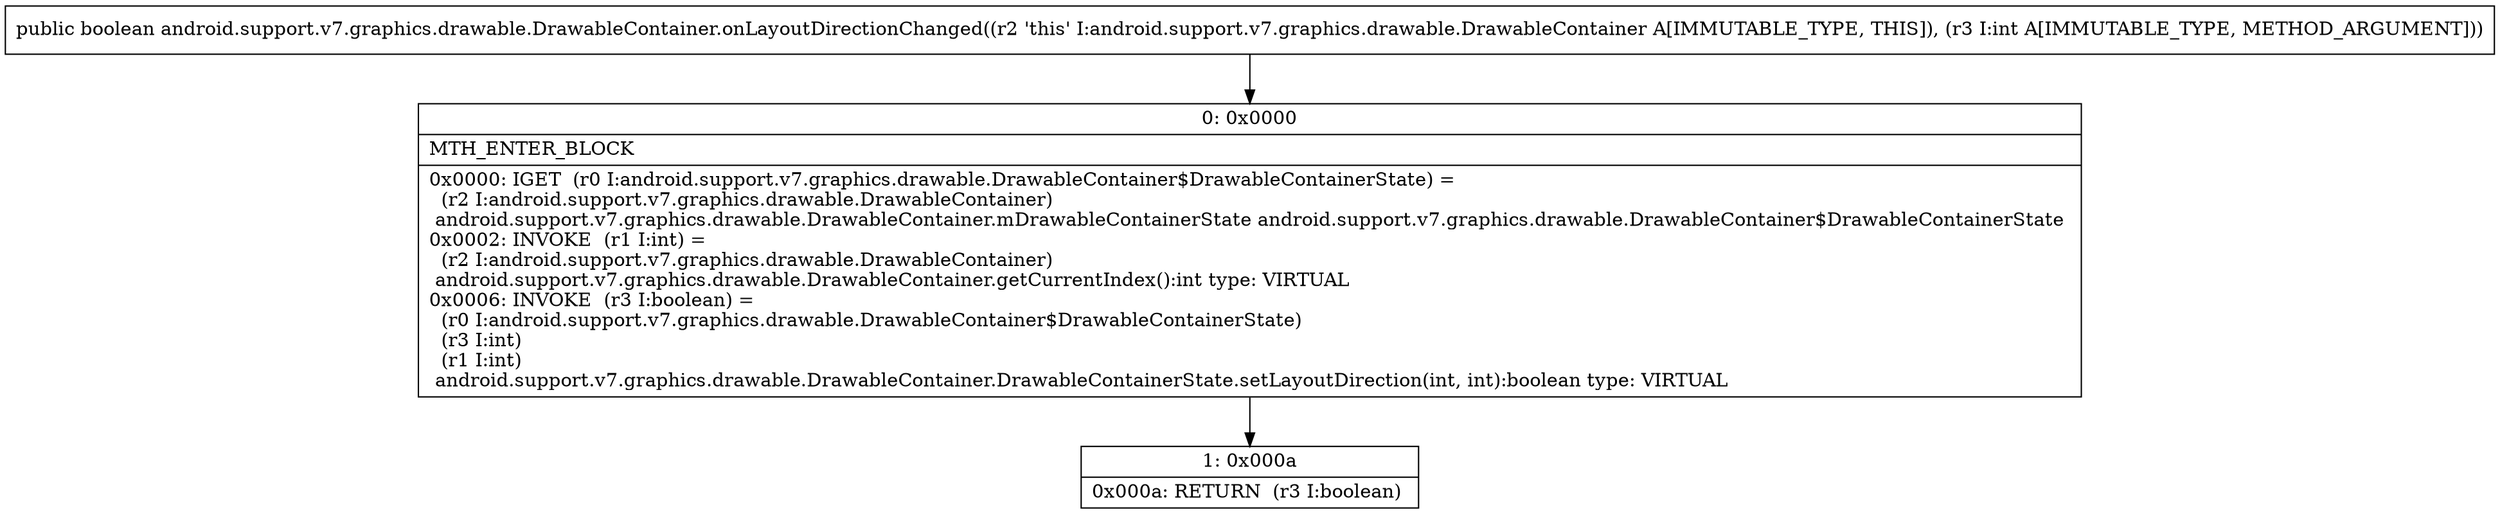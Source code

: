 digraph "CFG forandroid.support.v7.graphics.drawable.DrawableContainer.onLayoutDirectionChanged(I)Z" {
Node_0 [shape=record,label="{0\:\ 0x0000|MTH_ENTER_BLOCK\l|0x0000: IGET  (r0 I:android.support.v7.graphics.drawable.DrawableContainer$DrawableContainerState) = \l  (r2 I:android.support.v7.graphics.drawable.DrawableContainer)\l android.support.v7.graphics.drawable.DrawableContainer.mDrawableContainerState android.support.v7.graphics.drawable.DrawableContainer$DrawableContainerState \l0x0002: INVOKE  (r1 I:int) = \l  (r2 I:android.support.v7.graphics.drawable.DrawableContainer)\l android.support.v7.graphics.drawable.DrawableContainer.getCurrentIndex():int type: VIRTUAL \l0x0006: INVOKE  (r3 I:boolean) = \l  (r0 I:android.support.v7.graphics.drawable.DrawableContainer$DrawableContainerState)\l  (r3 I:int)\l  (r1 I:int)\l android.support.v7.graphics.drawable.DrawableContainer.DrawableContainerState.setLayoutDirection(int, int):boolean type: VIRTUAL \l}"];
Node_1 [shape=record,label="{1\:\ 0x000a|0x000a: RETURN  (r3 I:boolean) \l}"];
MethodNode[shape=record,label="{public boolean android.support.v7.graphics.drawable.DrawableContainer.onLayoutDirectionChanged((r2 'this' I:android.support.v7.graphics.drawable.DrawableContainer A[IMMUTABLE_TYPE, THIS]), (r3 I:int A[IMMUTABLE_TYPE, METHOD_ARGUMENT])) }"];
MethodNode -> Node_0;
Node_0 -> Node_1;
}

